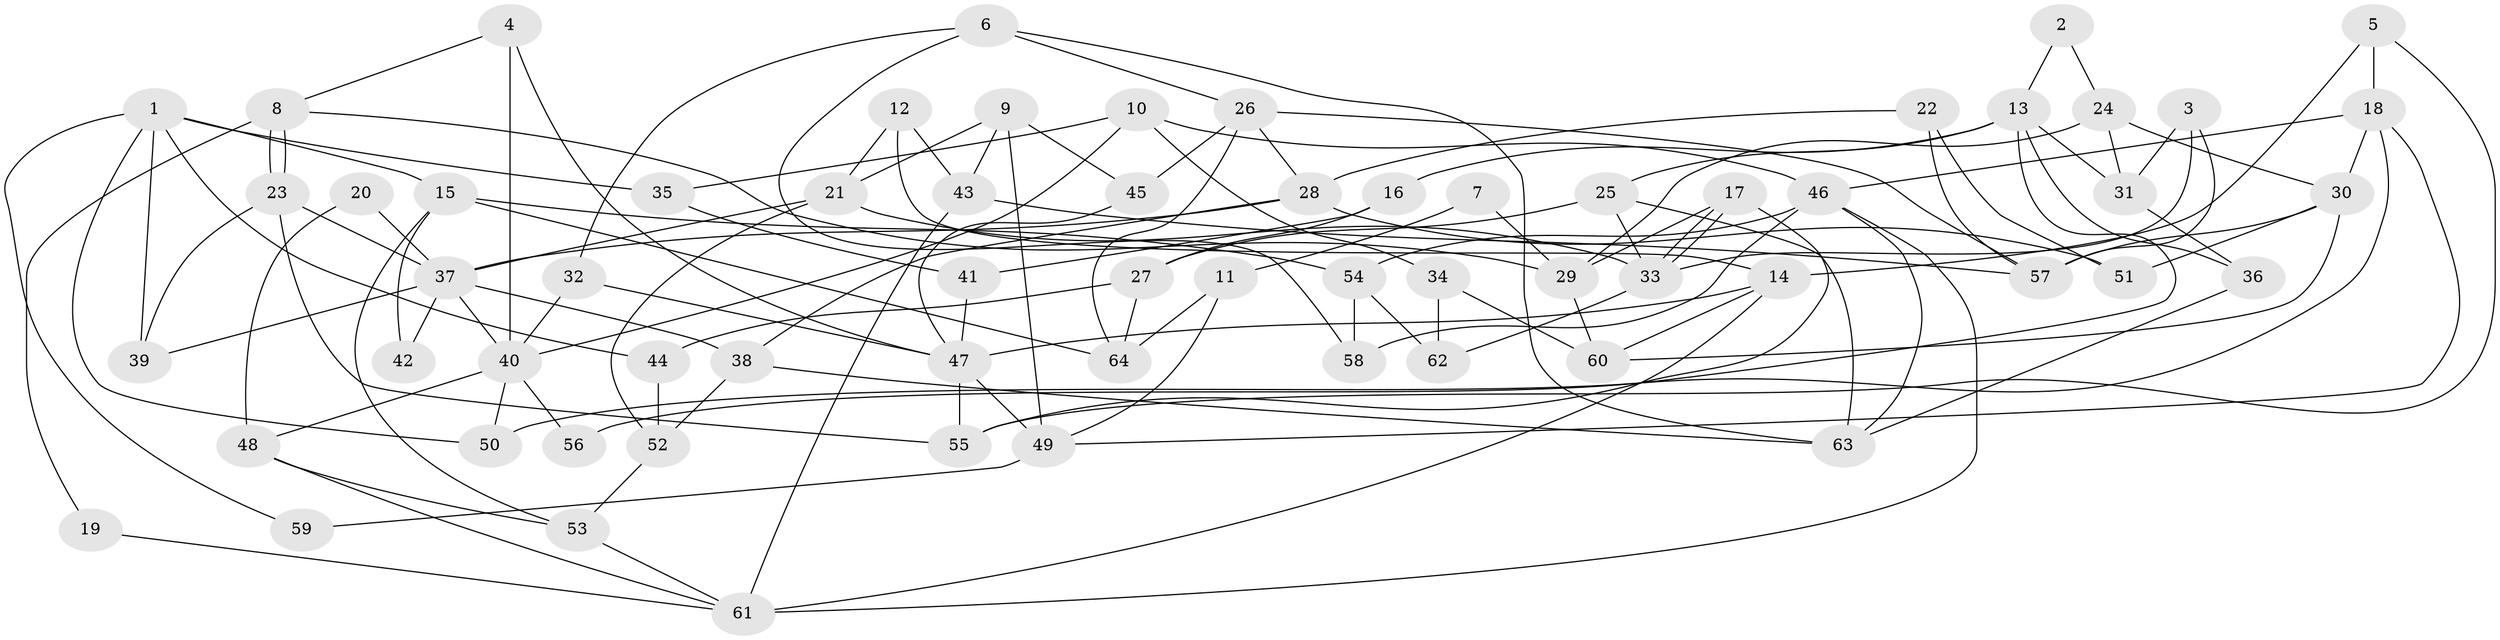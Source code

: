 // Generated by graph-tools (version 1.1) at 2025/50/03/09/25 03:50:07]
// undirected, 64 vertices, 128 edges
graph export_dot {
graph [start="1"]
  node [color=gray90,style=filled];
  1;
  2;
  3;
  4;
  5;
  6;
  7;
  8;
  9;
  10;
  11;
  12;
  13;
  14;
  15;
  16;
  17;
  18;
  19;
  20;
  21;
  22;
  23;
  24;
  25;
  26;
  27;
  28;
  29;
  30;
  31;
  32;
  33;
  34;
  35;
  36;
  37;
  38;
  39;
  40;
  41;
  42;
  43;
  44;
  45;
  46;
  47;
  48;
  49;
  50;
  51;
  52;
  53;
  54;
  55;
  56;
  57;
  58;
  59;
  60;
  61;
  62;
  63;
  64;
  1 -- 39;
  1 -- 50;
  1 -- 15;
  1 -- 35;
  1 -- 44;
  1 -- 59;
  2 -- 24;
  2 -- 13;
  3 -- 31;
  3 -- 33;
  3 -- 57;
  4 -- 47;
  4 -- 8;
  4 -- 40;
  5 -- 55;
  5 -- 18;
  5 -- 14;
  6 -- 26;
  6 -- 32;
  6 -- 58;
  6 -- 63;
  7 -- 29;
  7 -- 11;
  8 -- 23;
  8 -- 23;
  8 -- 29;
  8 -- 19;
  9 -- 21;
  9 -- 43;
  9 -- 45;
  9 -- 49;
  10 -- 40;
  10 -- 46;
  10 -- 34;
  10 -- 35;
  11 -- 49;
  11 -- 64;
  12 -- 14;
  12 -- 21;
  12 -- 43;
  13 -- 25;
  13 -- 36;
  13 -- 16;
  13 -- 31;
  13 -- 56;
  14 -- 61;
  14 -- 47;
  14 -- 60;
  15 -- 64;
  15 -- 42;
  15 -- 53;
  15 -- 54;
  16 -- 41;
  16 -- 27;
  17 -- 33;
  17 -- 33;
  17 -- 55;
  17 -- 29;
  18 -- 49;
  18 -- 46;
  18 -- 30;
  18 -- 50;
  19 -- 61;
  20 -- 48;
  20 -- 37;
  21 -- 33;
  21 -- 37;
  21 -- 52;
  22 -- 57;
  22 -- 28;
  22 -- 51;
  23 -- 37;
  23 -- 39;
  23 -- 55;
  24 -- 29;
  24 -- 30;
  24 -- 31;
  25 -- 63;
  25 -- 33;
  25 -- 27;
  26 -- 28;
  26 -- 57;
  26 -- 45;
  26 -- 64;
  27 -- 44;
  27 -- 64;
  28 -- 51;
  28 -- 38;
  28 -- 37;
  29 -- 60;
  30 -- 57;
  30 -- 51;
  30 -- 60;
  31 -- 36;
  32 -- 40;
  32 -- 47;
  33 -- 62;
  34 -- 60;
  34 -- 62;
  35 -- 41;
  36 -- 63;
  37 -- 38;
  37 -- 39;
  37 -- 40;
  37 -- 42;
  38 -- 63;
  38 -- 52;
  40 -- 48;
  40 -- 50;
  40 -- 56;
  41 -- 47;
  43 -- 61;
  43 -- 57;
  44 -- 52;
  45 -- 47;
  46 -- 61;
  46 -- 58;
  46 -- 54;
  46 -- 63;
  47 -- 49;
  47 -- 55;
  48 -- 53;
  48 -- 61;
  49 -- 59;
  52 -- 53;
  53 -- 61;
  54 -- 58;
  54 -- 62;
}
